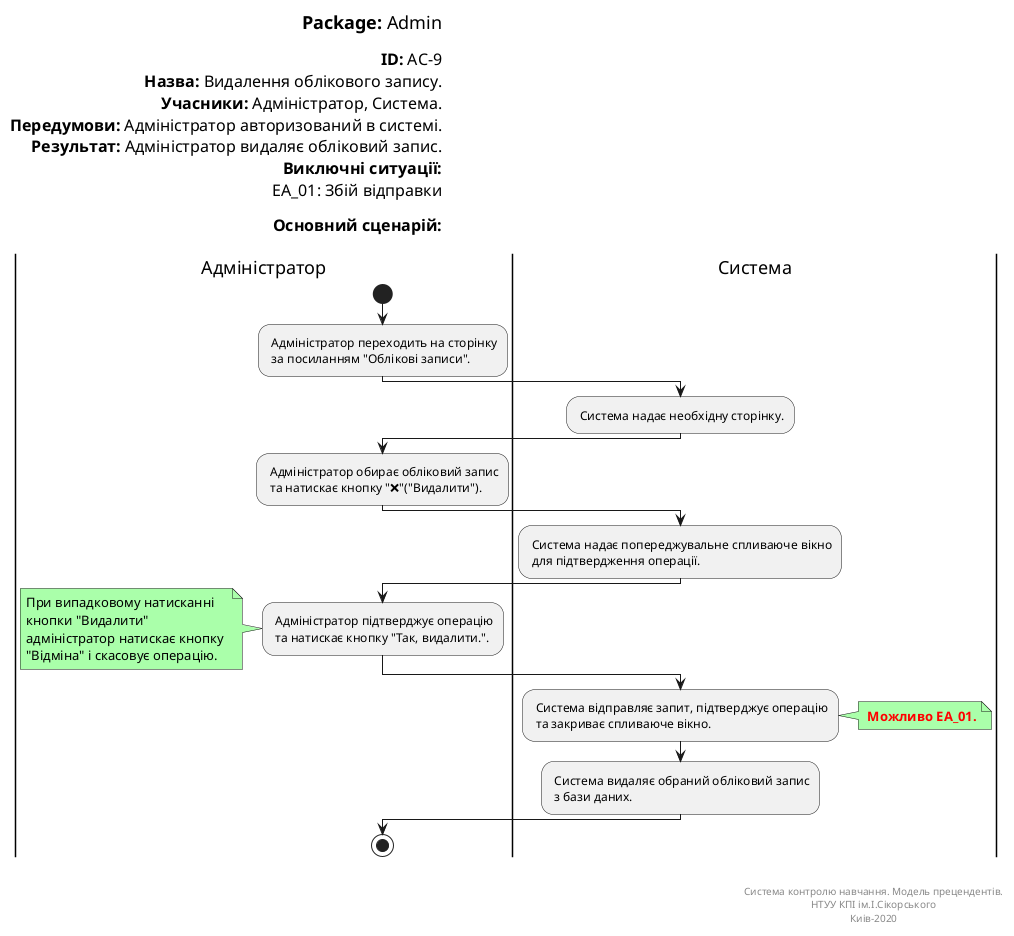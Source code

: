 @startuml
left header
<font color=000 size=18><b>Package:</b> Admin

<font color=000 size=16><b>ID:</b> AC-9
<font color=000 size=16><b>Назва:</b> Видалення облікового запису.
<font color=000 size=16><b>Учасники:</b> Адміністратор, Система.
<font color=000 size=16><b>Передумови:</b> Адміністратор авторизований в системі.
<font color=000 size=16><b>Результат:</b> Адміністратор видаляє обліковий запис.
<font color=000 size=16><b>Виключні ситуації:</b>
<font color=000 size=16> EA_01: Збій відправки

<font color=000 size=16><b>Основний сценарій:</b>

end header

|Адміністратор|
start
: Адміністратор переходить на сторінку 
 за посиланням "Облікові записи".;

|Система|
: Система надає необхідну сторінку.;

|Адміністратор|
: Адміністратор обирає обліковий запис
 та натискає кнопку "❌"("Видалити").;

|Система|
: Система надає попереджувальне спливаюче вікно
 для підтвердження операції.;

|Адміністратор|
: Адміністратор підтверджує операцію
 та натискає кнопку "Так, видалити.".;

note left #aaffaa
При випадковому натисканні 
кнопки "Видалити"
адміністратор натискає кнопку 
"Відміна" і скасовує операцію.
end note

|Система|
: Система відправляє запит, підтверджує операцію
 та закриває спливаюче вікно.;

note right #aaffaa
<font color=red><b> Можливо EA_01.
end note

: Система видаляє обраний обліковий запис
 з бази даних.;

|Адміністратор|
stop;

right footer


Система контролю навчання. Модель прецендентів.
НТУУ КПІ ім.І.Сікорського
Киів-2020
end footer
@enduml
